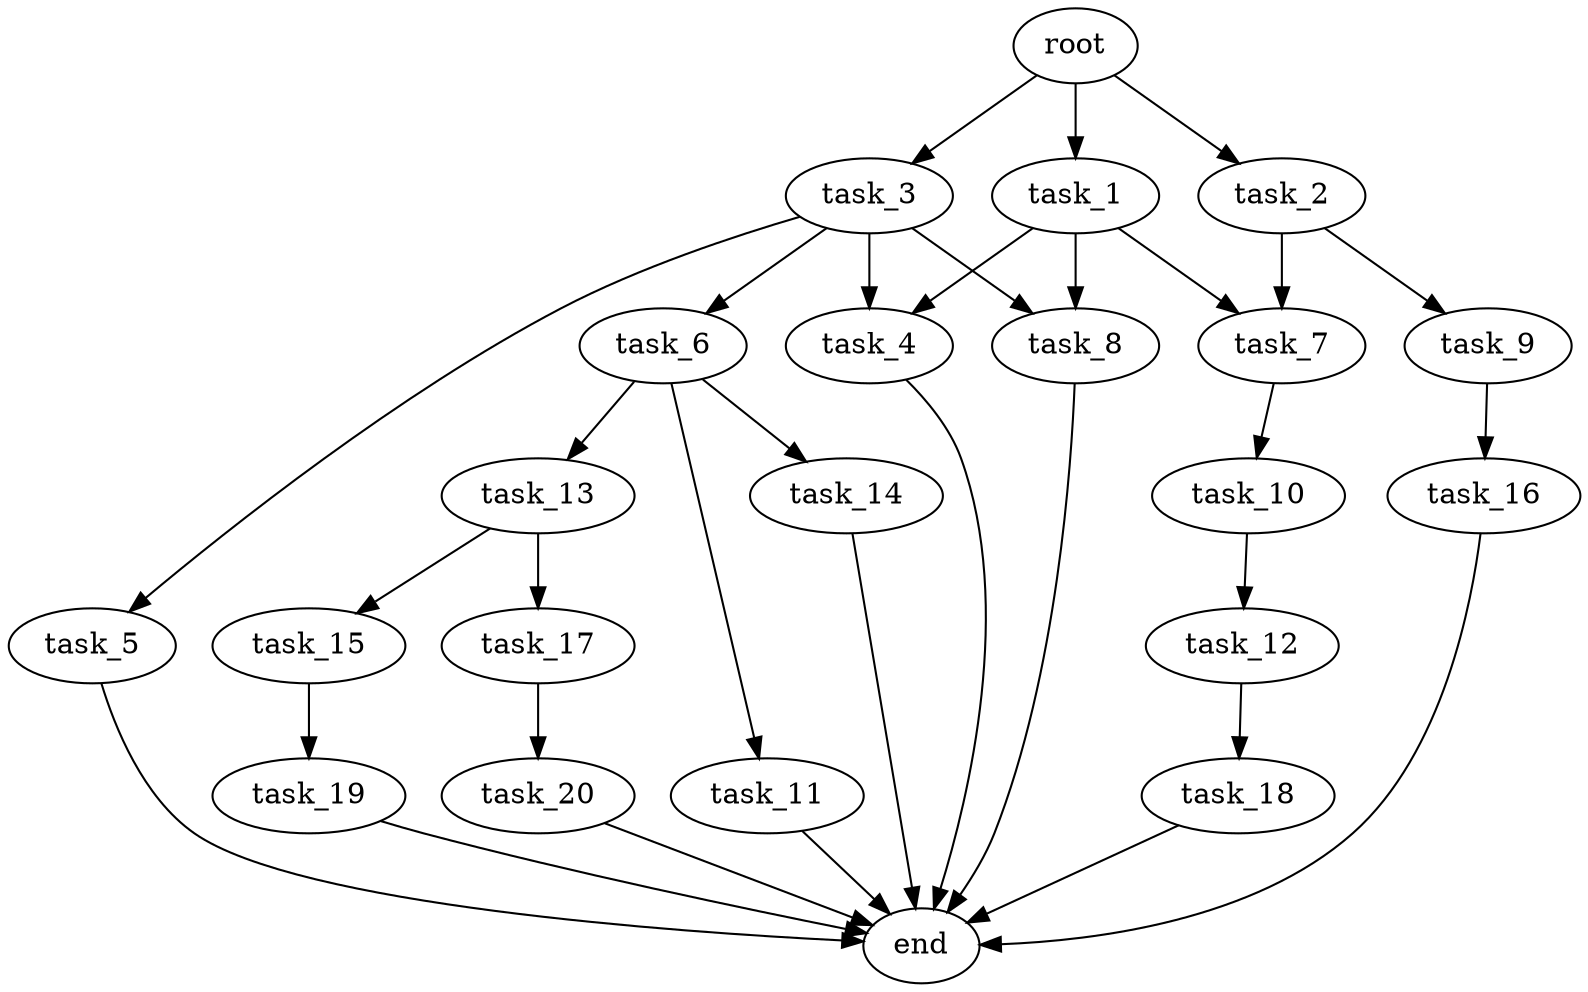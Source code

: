 digraph G {
  root [size="0.000000e+00"];
  task_1 [size="6.433448e+10"];
  task_2 [size="6.933440e+10"];
  task_3 [size="6.101156e+10"];
  task_4 [size="1.923449e+10"];
  task_5 [size="2.465945e+10"];
  task_6 [size="5.581308e+10"];
  task_7 [size="2.249446e+10"];
  task_8 [size="9.729133e+10"];
  task_9 [size="2.976848e+10"];
  task_10 [size="2.890752e+10"];
  task_11 [size="2.073571e+10"];
  task_12 [size="7.050178e+10"];
  task_13 [size="3.171090e+10"];
  task_14 [size="3.488683e+10"];
  task_15 [size="9.337070e+10"];
  task_16 [size="7.954258e+10"];
  task_17 [size="2.735302e+10"];
  task_18 [size="1.219619e+10"];
  task_19 [size="6.766546e+10"];
  task_20 [size="3.797562e+10"];
  end [size="0.000000e+00"];

  root -> task_1 [size="1.000000e-12"];
  root -> task_2 [size="1.000000e-12"];
  root -> task_3 [size="1.000000e-12"];
  task_1 -> task_4 [size="9.617247e+07"];
  task_1 -> task_7 [size="1.124723e+08"];
  task_1 -> task_8 [size="4.864567e+08"];
  task_2 -> task_7 [size="1.124723e+08"];
  task_2 -> task_9 [size="2.976848e+08"];
  task_3 -> task_4 [size="9.617247e+07"];
  task_3 -> task_5 [size="2.465945e+08"];
  task_3 -> task_6 [size="5.581308e+08"];
  task_3 -> task_8 [size="4.864567e+08"];
  task_4 -> end [size="1.000000e-12"];
  task_5 -> end [size="1.000000e-12"];
  task_6 -> task_11 [size="2.073571e+08"];
  task_6 -> task_13 [size="3.171090e+08"];
  task_6 -> task_14 [size="3.488683e+08"];
  task_7 -> task_10 [size="2.890752e+08"];
  task_8 -> end [size="1.000000e-12"];
  task_9 -> task_16 [size="7.954258e+08"];
  task_10 -> task_12 [size="7.050178e+08"];
  task_11 -> end [size="1.000000e-12"];
  task_12 -> task_18 [size="1.219619e+08"];
  task_13 -> task_15 [size="9.337070e+08"];
  task_13 -> task_17 [size="2.735302e+08"];
  task_14 -> end [size="1.000000e-12"];
  task_15 -> task_19 [size="6.766546e+08"];
  task_16 -> end [size="1.000000e-12"];
  task_17 -> task_20 [size="3.797562e+08"];
  task_18 -> end [size="1.000000e-12"];
  task_19 -> end [size="1.000000e-12"];
  task_20 -> end [size="1.000000e-12"];
}

